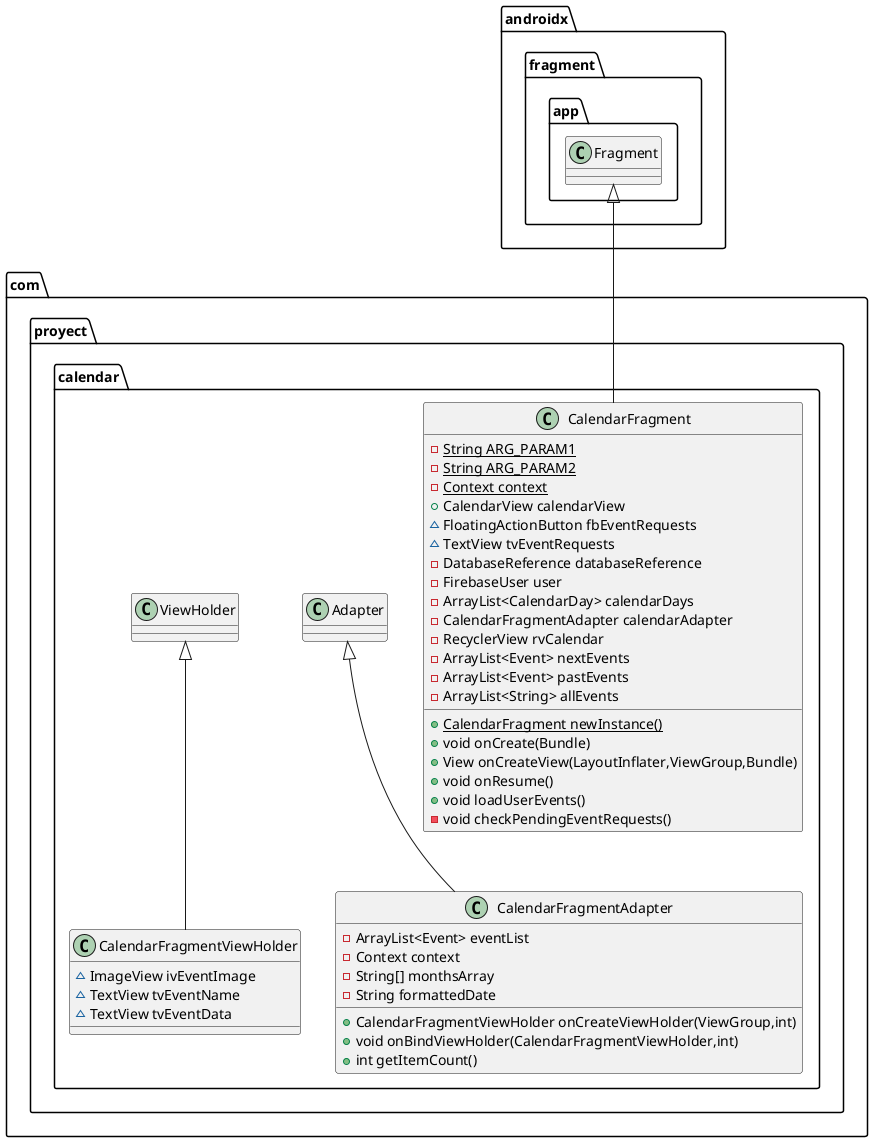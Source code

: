 @startuml
class com.proyect.calendar.CalendarFragmentAdapter {
- ArrayList<Event> eventList
- Context context
- String[] monthsArray
- String formattedDate
+ CalendarFragmentViewHolder onCreateViewHolder(ViewGroup,int)
+ void onBindViewHolder(CalendarFragmentViewHolder,int)
+ int getItemCount()
}


class com.proyect.calendar.CalendarFragmentViewHolder {
~ ImageView ivEventImage
~ TextView tvEventName
~ TextView tvEventData
}

class com.proyect.calendar.CalendarFragment {
- {static} String ARG_PARAM1
- {static} String ARG_PARAM2
- {static} Context context
+ CalendarView calendarView
~ FloatingActionButton fbEventRequests
~ TextView tvEventRequests
- DatabaseReference databaseReference
- FirebaseUser user
- ArrayList<CalendarDay> calendarDays
- CalendarFragmentAdapter calendarAdapter
- RecyclerView rvCalendar
- ArrayList<Event> nextEvents
- ArrayList<Event> pastEvents
- ArrayList<String> allEvents
+ {static} CalendarFragment newInstance()
+ void onCreate(Bundle)
+ View onCreateView(LayoutInflater,ViewGroup,Bundle)
+ void onResume()
+ void loadUserEvents()
- void checkPendingEventRequests()
}




com.proyect.calendar.Adapter <|-- com.proyect.calendar.CalendarFragmentAdapter
com.proyect.calendar.ViewHolder <|-- com.proyect.calendar.CalendarFragmentViewHolder
androidx.fragment.app.Fragment <|-- com.proyect.calendar.CalendarFragment
@enduml